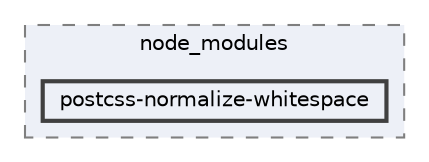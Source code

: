 digraph "pkiclassroomrescheduler/src/main/frontend/node_modules/postcss-normalize-whitespace"
{
 // LATEX_PDF_SIZE
  bgcolor="transparent";
  edge [fontname=Helvetica,fontsize=10,labelfontname=Helvetica,labelfontsize=10];
  node [fontname=Helvetica,fontsize=10,shape=box,height=0.2,width=0.4];
  compound=true
  subgraph clusterdir_72953eda66ccb3a2722c28e1c3e6c23b {
    graph [ bgcolor="#edf0f7", pencolor="grey50", label="node_modules", fontname=Helvetica,fontsize=10 style="filled,dashed", URL="dir_72953eda66ccb3a2722c28e1c3e6c23b.html",tooltip=""]
  dir_895e4a3ace6895c1575fca9b06d82eba [label="postcss-normalize-whitespace", fillcolor="#edf0f7", color="grey25", style="filled,bold", URL="dir_895e4a3ace6895c1575fca9b06d82eba.html",tooltip=""];
  }
}
